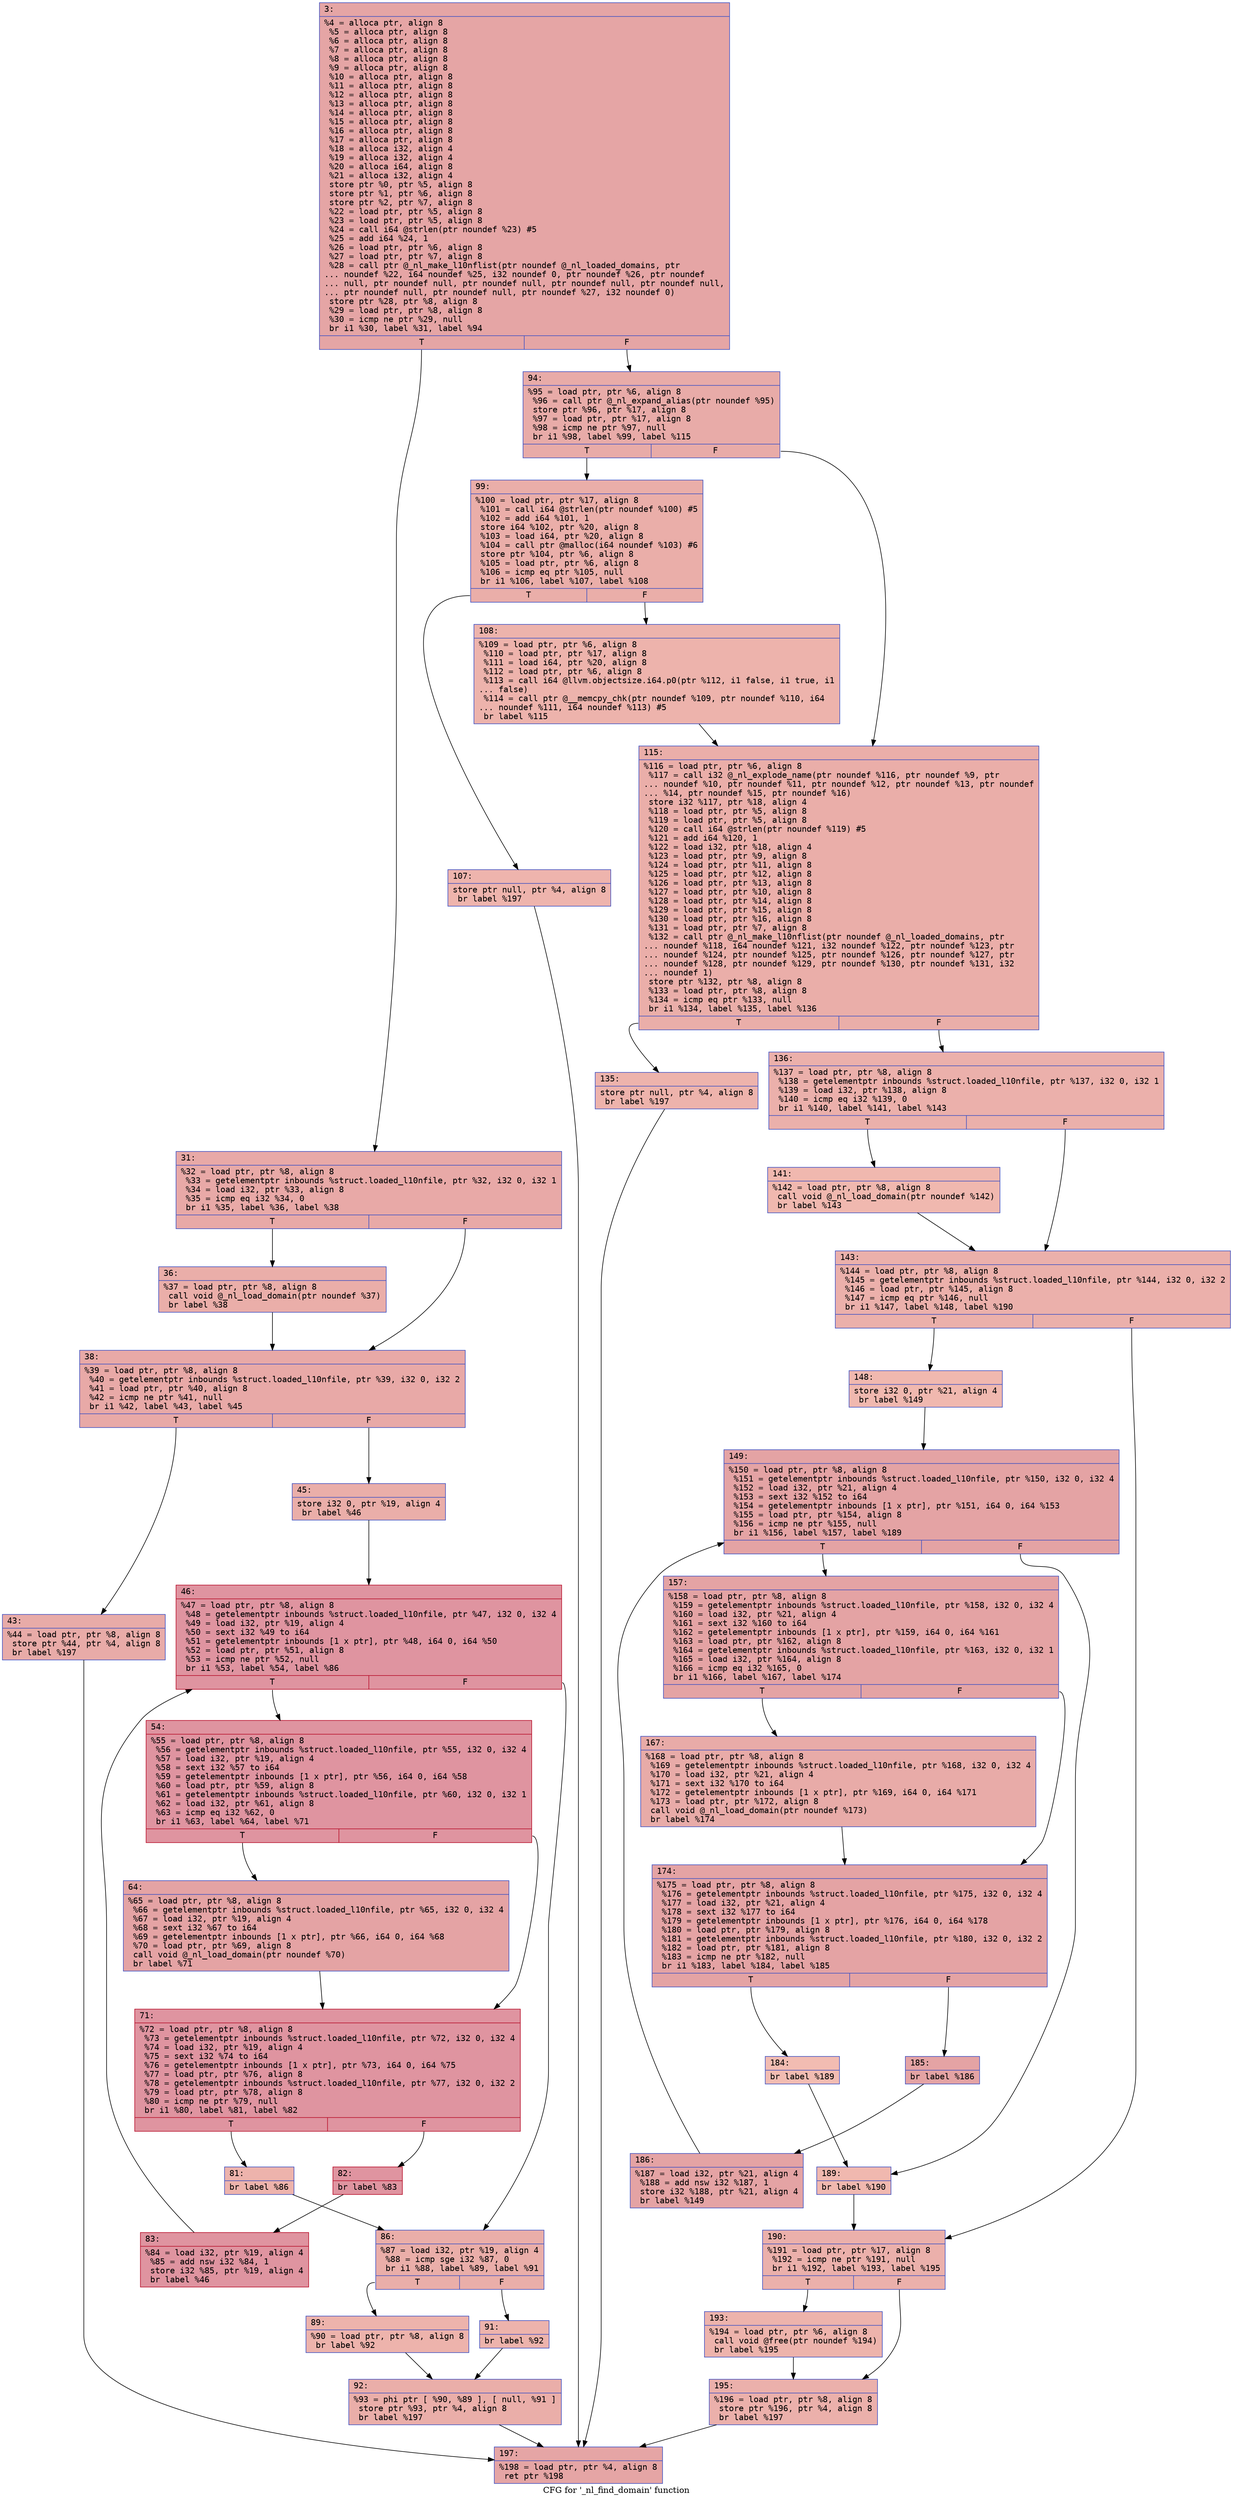 digraph "CFG for '_nl_find_domain' function" {
	label="CFG for '_nl_find_domain' function";

	Node0x600003049e50 [shape=record,color="#3d50c3ff", style=filled, fillcolor="#c5333470" fontname="Courier",label="{3:\l|  %4 = alloca ptr, align 8\l  %5 = alloca ptr, align 8\l  %6 = alloca ptr, align 8\l  %7 = alloca ptr, align 8\l  %8 = alloca ptr, align 8\l  %9 = alloca ptr, align 8\l  %10 = alloca ptr, align 8\l  %11 = alloca ptr, align 8\l  %12 = alloca ptr, align 8\l  %13 = alloca ptr, align 8\l  %14 = alloca ptr, align 8\l  %15 = alloca ptr, align 8\l  %16 = alloca ptr, align 8\l  %17 = alloca ptr, align 8\l  %18 = alloca i32, align 4\l  %19 = alloca i32, align 4\l  %20 = alloca i64, align 8\l  %21 = alloca i32, align 4\l  store ptr %0, ptr %5, align 8\l  store ptr %1, ptr %6, align 8\l  store ptr %2, ptr %7, align 8\l  %22 = load ptr, ptr %5, align 8\l  %23 = load ptr, ptr %5, align 8\l  %24 = call i64 @strlen(ptr noundef %23) #5\l  %25 = add i64 %24, 1\l  %26 = load ptr, ptr %6, align 8\l  %27 = load ptr, ptr %7, align 8\l  %28 = call ptr @_nl_make_l10nflist(ptr noundef @_nl_loaded_domains, ptr\l... noundef %22, i64 noundef %25, i32 noundef 0, ptr noundef %26, ptr noundef\l... null, ptr noundef null, ptr noundef null, ptr noundef null, ptr noundef null,\l... ptr noundef null, ptr noundef null, ptr noundef %27, i32 noundef 0)\l  store ptr %28, ptr %8, align 8\l  %29 = load ptr, ptr %8, align 8\l  %30 = icmp ne ptr %29, null\l  br i1 %30, label %31, label %94\l|{<s0>T|<s1>F}}"];
	Node0x600003049e50:s0 -> Node0x600003049ef0[tooltip="3 -> 31\nProbability 62.50%" ];
	Node0x600003049e50:s1 -> Node0x60000304a3f0[tooltip="3 -> 94\nProbability 37.50%" ];
	Node0x600003049ef0 [shape=record,color="#3d50c3ff", style=filled, fillcolor="#ca3b3770" fontname="Courier",label="{31:\l|  %32 = load ptr, ptr %8, align 8\l  %33 = getelementptr inbounds %struct.loaded_l10nfile, ptr %32, i32 0, i32 1\l  %34 = load i32, ptr %33, align 8\l  %35 = icmp eq i32 %34, 0\l  br i1 %35, label %36, label %38\l|{<s0>T|<s1>F}}"];
	Node0x600003049ef0:s0 -> Node0x600003049f40[tooltip="31 -> 36\nProbability 37.50%" ];
	Node0x600003049ef0:s1 -> Node0x600003049f90[tooltip="31 -> 38\nProbability 62.50%" ];
	Node0x600003049f40 [shape=record,color="#3d50c3ff", style=filled, fillcolor="#d0473d70" fontname="Courier",label="{36:\l|  %37 = load ptr, ptr %8, align 8\l  call void @_nl_load_domain(ptr noundef %37)\l  br label %38\l}"];
	Node0x600003049f40 -> Node0x600003049f90[tooltip="36 -> 38\nProbability 100.00%" ];
	Node0x600003049f90 [shape=record,color="#3d50c3ff", style=filled, fillcolor="#ca3b3770" fontname="Courier",label="{38:\l|  %39 = load ptr, ptr %8, align 8\l  %40 = getelementptr inbounds %struct.loaded_l10nfile, ptr %39, i32 0, i32 2\l  %41 = load ptr, ptr %40, align 8\l  %42 = icmp ne ptr %41, null\l  br i1 %42, label %43, label %45\l|{<s0>T|<s1>F}}"];
	Node0x600003049f90:s0 -> Node0x600003049fe0[tooltip="38 -> 43\nProbability 62.50%" ];
	Node0x600003049f90:s1 -> Node0x60000304a030[tooltip="38 -> 45\nProbability 37.50%" ];
	Node0x600003049fe0 [shape=record,color="#3d50c3ff", style=filled, fillcolor="#cc403a70" fontname="Courier",label="{43:\l|  %44 = load ptr, ptr %8, align 8\l  store ptr %44, ptr %4, align 8\l  br label %197\l}"];
	Node0x600003049fe0 -> Node0x60000304aa80[tooltip="43 -> 197\nProbability 100.00%" ];
	Node0x60000304a030 [shape=record,color="#3d50c3ff", style=filled, fillcolor="#d0473d70" fontname="Courier",label="{45:\l|  store i32 0, ptr %19, align 4\l  br label %46\l}"];
	Node0x60000304a030 -> Node0x60000304a080[tooltip="45 -> 46\nProbability 100.00%" ];
	Node0x60000304a080 [shape=record,color="#b70d28ff", style=filled, fillcolor="#b70d2870" fontname="Courier",label="{46:\l|  %47 = load ptr, ptr %8, align 8\l  %48 = getelementptr inbounds %struct.loaded_l10nfile, ptr %47, i32 0, i32 4\l  %49 = load i32, ptr %19, align 4\l  %50 = sext i32 %49 to i64\l  %51 = getelementptr inbounds [1 x ptr], ptr %48, i64 0, i64 %50\l  %52 = load ptr, ptr %51, align 8\l  %53 = icmp ne ptr %52, null\l  br i1 %53, label %54, label %86\l|{<s0>T|<s1>F}}"];
	Node0x60000304a080:s0 -> Node0x60000304a0d0[tooltip="46 -> 54\nProbability 96.88%" ];
	Node0x60000304a080:s1 -> Node0x60000304a2b0[tooltip="46 -> 86\nProbability 3.12%" ];
	Node0x60000304a0d0 [shape=record,color="#b70d28ff", style=filled, fillcolor="#b70d2870" fontname="Courier",label="{54:\l|  %55 = load ptr, ptr %8, align 8\l  %56 = getelementptr inbounds %struct.loaded_l10nfile, ptr %55, i32 0, i32 4\l  %57 = load i32, ptr %19, align 4\l  %58 = sext i32 %57 to i64\l  %59 = getelementptr inbounds [1 x ptr], ptr %56, i64 0, i64 %58\l  %60 = load ptr, ptr %59, align 8\l  %61 = getelementptr inbounds %struct.loaded_l10nfile, ptr %60, i32 0, i32 1\l  %62 = load i32, ptr %61, align 8\l  %63 = icmp eq i32 %62, 0\l  br i1 %63, label %64, label %71\l|{<s0>T|<s1>F}}"];
	Node0x60000304a0d0:s0 -> Node0x60000304a120[tooltip="54 -> 64\nProbability 37.50%" ];
	Node0x60000304a0d0:s1 -> Node0x60000304a170[tooltip="54 -> 71\nProbability 62.50%" ];
	Node0x60000304a120 [shape=record,color="#3d50c3ff", style=filled, fillcolor="#c32e3170" fontname="Courier",label="{64:\l|  %65 = load ptr, ptr %8, align 8\l  %66 = getelementptr inbounds %struct.loaded_l10nfile, ptr %65, i32 0, i32 4\l  %67 = load i32, ptr %19, align 4\l  %68 = sext i32 %67 to i64\l  %69 = getelementptr inbounds [1 x ptr], ptr %66, i64 0, i64 %68\l  %70 = load ptr, ptr %69, align 8\l  call void @_nl_load_domain(ptr noundef %70)\l  br label %71\l}"];
	Node0x60000304a120 -> Node0x60000304a170[tooltip="64 -> 71\nProbability 100.00%" ];
	Node0x60000304a170 [shape=record,color="#b70d28ff", style=filled, fillcolor="#b70d2870" fontname="Courier",label="{71:\l|  %72 = load ptr, ptr %8, align 8\l  %73 = getelementptr inbounds %struct.loaded_l10nfile, ptr %72, i32 0, i32 4\l  %74 = load i32, ptr %19, align 4\l  %75 = sext i32 %74 to i64\l  %76 = getelementptr inbounds [1 x ptr], ptr %73, i64 0, i64 %75\l  %77 = load ptr, ptr %76, align 8\l  %78 = getelementptr inbounds %struct.loaded_l10nfile, ptr %77, i32 0, i32 2\l  %79 = load ptr, ptr %78, align 8\l  %80 = icmp ne ptr %79, null\l  br i1 %80, label %81, label %82\l|{<s0>T|<s1>F}}"];
	Node0x60000304a170:s0 -> Node0x60000304a1c0[tooltip="71 -> 81\nProbability 3.12%" ];
	Node0x60000304a170:s1 -> Node0x60000304a210[tooltip="71 -> 82\nProbability 96.88%" ];
	Node0x60000304a1c0 [shape=record,color="#3d50c3ff", style=filled, fillcolor="#d6524470" fontname="Courier",label="{81:\l|  br label %86\l}"];
	Node0x60000304a1c0 -> Node0x60000304a2b0[tooltip="81 -> 86\nProbability 100.00%" ];
	Node0x60000304a210 [shape=record,color="#b70d28ff", style=filled, fillcolor="#b70d2870" fontname="Courier",label="{82:\l|  br label %83\l}"];
	Node0x60000304a210 -> Node0x60000304a260[tooltip="82 -> 83\nProbability 100.00%" ];
	Node0x60000304a260 [shape=record,color="#b70d28ff", style=filled, fillcolor="#b70d2870" fontname="Courier",label="{83:\l|  %84 = load i32, ptr %19, align 4\l  %85 = add nsw i32 %84, 1\l  store i32 %85, ptr %19, align 4\l  br label %46\l}"];
	Node0x60000304a260 -> Node0x60000304a080[tooltip="83 -> 46\nProbability 100.00%" ];
	Node0x60000304a2b0 [shape=record,color="#3d50c3ff", style=filled, fillcolor="#d0473d70" fontname="Courier",label="{86:\l|  %87 = load i32, ptr %19, align 4\l  %88 = icmp sge i32 %87, 0\l  br i1 %88, label %89, label %91\l|{<s0>T|<s1>F}}"];
	Node0x60000304a2b0:s0 -> Node0x60000304a300[tooltip="86 -> 89\nProbability 50.00%" ];
	Node0x60000304a2b0:s1 -> Node0x60000304a350[tooltip="86 -> 91\nProbability 50.00%" ];
	Node0x60000304a300 [shape=record,color="#3d50c3ff", style=filled, fillcolor="#d6524470" fontname="Courier",label="{89:\l|  %90 = load ptr, ptr %8, align 8\l  br label %92\l}"];
	Node0x60000304a300 -> Node0x60000304a3a0[tooltip="89 -> 92\nProbability 100.00%" ];
	Node0x60000304a350 [shape=record,color="#3d50c3ff", style=filled, fillcolor="#d6524470" fontname="Courier",label="{91:\l|  br label %92\l}"];
	Node0x60000304a350 -> Node0x60000304a3a0[tooltip="91 -> 92\nProbability 100.00%" ];
	Node0x60000304a3a0 [shape=record,color="#3d50c3ff", style=filled, fillcolor="#d0473d70" fontname="Courier",label="{92:\l|  %93 = phi ptr [ %90, %89 ], [ null, %91 ]\l  store ptr %93, ptr %4, align 8\l  br label %197\l}"];
	Node0x60000304a3a0 -> Node0x60000304aa80[tooltip="92 -> 197\nProbability 100.00%" ];
	Node0x60000304a3f0 [shape=record,color="#3d50c3ff", style=filled, fillcolor="#cc403a70" fontname="Courier",label="{94:\l|  %95 = load ptr, ptr %6, align 8\l  %96 = call ptr @_nl_expand_alias(ptr noundef %95)\l  store ptr %96, ptr %17, align 8\l  %97 = load ptr, ptr %17, align 8\l  %98 = icmp ne ptr %97, null\l  br i1 %98, label %99, label %115\l|{<s0>T|<s1>F}}"];
	Node0x60000304a3f0:s0 -> Node0x60000304a440[tooltip="94 -> 99\nProbability 62.50%" ];
	Node0x60000304a3f0:s1 -> Node0x60000304a530[tooltip="94 -> 115\nProbability 37.50%" ];
	Node0x60000304a440 [shape=record,color="#3d50c3ff", style=filled, fillcolor="#d0473d70" fontname="Courier",label="{99:\l|  %100 = load ptr, ptr %17, align 8\l  %101 = call i64 @strlen(ptr noundef %100) #5\l  %102 = add i64 %101, 1\l  store i64 %102, ptr %20, align 8\l  %103 = load i64, ptr %20, align 8\l  %104 = call ptr @malloc(i64 noundef %103) #6\l  store ptr %104, ptr %6, align 8\l  %105 = load ptr, ptr %6, align 8\l  %106 = icmp eq ptr %105, null\l  br i1 %106, label %107, label %108\l|{<s0>T|<s1>F}}"];
	Node0x60000304a440:s0 -> Node0x60000304a490[tooltip="99 -> 107\nProbability 37.50%" ];
	Node0x60000304a440:s1 -> Node0x60000304a4e0[tooltip="99 -> 108\nProbability 62.50%" ];
	Node0x60000304a490 [shape=record,color="#3d50c3ff", style=filled, fillcolor="#d8564670" fontname="Courier",label="{107:\l|  store ptr null, ptr %4, align 8\l  br label %197\l}"];
	Node0x60000304a490 -> Node0x60000304aa80[tooltip="107 -> 197\nProbability 100.00%" ];
	Node0x60000304a4e0 [shape=record,color="#3d50c3ff", style=filled, fillcolor="#d6524470" fontname="Courier",label="{108:\l|  %109 = load ptr, ptr %6, align 8\l  %110 = load ptr, ptr %17, align 8\l  %111 = load i64, ptr %20, align 8\l  %112 = load ptr, ptr %6, align 8\l  %113 = call i64 @llvm.objectsize.i64.p0(ptr %112, i1 false, i1 true, i1\l... false)\l  %114 = call ptr @__memcpy_chk(ptr noundef %109, ptr noundef %110, i64\l... noundef %111, i64 noundef %113) #5\l  br label %115\l}"];
	Node0x60000304a4e0 -> Node0x60000304a530[tooltip="108 -> 115\nProbability 100.00%" ];
	Node0x60000304a530 [shape=record,color="#3d50c3ff", style=filled, fillcolor="#d0473d70" fontname="Courier",label="{115:\l|  %116 = load ptr, ptr %6, align 8\l  %117 = call i32 @_nl_explode_name(ptr noundef %116, ptr noundef %9, ptr\l... noundef %10, ptr noundef %11, ptr noundef %12, ptr noundef %13, ptr noundef\l... %14, ptr noundef %15, ptr noundef %16)\l  store i32 %117, ptr %18, align 4\l  %118 = load ptr, ptr %5, align 8\l  %119 = load ptr, ptr %5, align 8\l  %120 = call i64 @strlen(ptr noundef %119) #5\l  %121 = add i64 %120, 1\l  %122 = load i32, ptr %18, align 4\l  %123 = load ptr, ptr %9, align 8\l  %124 = load ptr, ptr %11, align 8\l  %125 = load ptr, ptr %12, align 8\l  %126 = load ptr, ptr %13, align 8\l  %127 = load ptr, ptr %10, align 8\l  %128 = load ptr, ptr %14, align 8\l  %129 = load ptr, ptr %15, align 8\l  %130 = load ptr, ptr %16, align 8\l  %131 = load ptr, ptr %7, align 8\l  %132 = call ptr @_nl_make_l10nflist(ptr noundef @_nl_loaded_domains, ptr\l... noundef %118, i64 noundef %121, i32 noundef %122, ptr noundef %123, ptr\l... noundef %124, ptr noundef %125, ptr noundef %126, ptr noundef %127, ptr\l... noundef %128, ptr noundef %129, ptr noundef %130, ptr noundef %131, i32\l... noundef 1)\l  store ptr %132, ptr %8, align 8\l  %133 = load ptr, ptr %8, align 8\l  %134 = icmp eq ptr %133, null\l  br i1 %134, label %135, label %136\l|{<s0>T|<s1>F}}"];
	Node0x60000304a530:s0 -> Node0x60000304a580[tooltip="115 -> 135\nProbability 37.50%" ];
	Node0x60000304a530:s1 -> Node0x60000304a5d0[tooltip="115 -> 136\nProbability 62.50%" ];
	Node0x60000304a580 [shape=record,color="#3d50c3ff", style=filled, fillcolor="#d6524470" fontname="Courier",label="{135:\l|  store ptr null, ptr %4, align 8\l  br label %197\l}"];
	Node0x60000304a580 -> Node0x60000304aa80[tooltip="135 -> 197\nProbability 100.00%" ];
	Node0x60000304a5d0 [shape=record,color="#3d50c3ff", style=filled, fillcolor="#d24b4070" fontname="Courier",label="{136:\l|  %137 = load ptr, ptr %8, align 8\l  %138 = getelementptr inbounds %struct.loaded_l10nfile, ptr %137, i32 0, i32 1\l  %139 = load i32, ptr %138, align 8\l  %140 = icmp eq i32 %139, 0\l  br i1 %140, label %141, label %143\l|{<s0>T|<s1>F}}"];
	Node0x60000304a5d0:s0 -> Node0x60000304a620[tooltip="136 -> 141\nProbability 37.50%" ];
	Node0x60000304a5d0:s1 -> Node0x60000304a670[tooltip="136 -> 143\nProbability 62.50%" ];
	Node0x60000304a620 [shape=record,color="#3d50c3ff", style=filled, fillcolor="#dc5d4a70" fontname="Courier",label="{141:\l|  %142 = load ptr, ptr %8, align 8\l  call void @_nl_load_domain(ptr noundef %142)\l  br label %143\l}"];
	Node0x60000304a620 -> Node0x60000304a670[tooltip="141 -> 143\nProbability 100.00%" ];
	Node0x60000304a670 [shape=record,color="#3d50c3ff", style=filled, fillcolor="#d24b4070" fontname="Courier",label="{143:\l|  %144 = load ptr, ptr %8, align 8\l  %145 = getelementptr inbounds %struct.loaded_l10nfile, ptr %144, i32 0, i32 2\l  %146 = load ptr, ptr %145, align 8\l  %147 = icmp eq ptr %146, null\l  br i1 %147, label %148, label %190\l|{<s0>T|<s1>F}}"];
	Node0x60000304a670:s0 -> Node0x60000304a6c0[tooltip="143 -> 148\nProbability 37.50%" ];
	Node0x60000304a670:s1 -> Node0x60000304a990[tooltip="143 -> 190\nProbability 62.50%" ];
	Node0x60000304a6c0 [shape=record,color="#3d50c3ff", style=filled, fillcolor="#dc5d4a70" fontname="Courier",label="{148:\l|  store i32 0, ptr %21, align 4\l  br label %149\l}"];
	Node0x60000304a6c0 -> Node0x60000304a710[tooltip="148 -> 149\nProbability 100.00%" ];
	Node0x60000304a710 [shape=record,color="#3d50c3ff", style=filled, fillcolor="#c32e3170" fontname="Courier",label="{149:\l|  %150 = load ptr, ptr %8, align 8\l  %151 = getelementptr inbounds %struct.loaded_l10nfile, ptr %150, i32 0, i32 4\l  %152 = load i32, ptr %21, align 4\l  %153 = sext i32 %152 to i64\l  %154 = getelementptr inbounds [1 x ptr], ptr %151, i64 0, i64 %153\l  %155 = load ptr, ptr %154, align 8\l  %156 = icmp ne ptr %155, null\l  br i1 %156, label %157, label %189\l|{<s0>T|<s1>F}}"];
	Node0x60000304a710:s0 -> Node0x60000304a760[tooltip="149 -> 157\nProbability 96.88%" ];
	Node0x60000304a710:s1 -> Node0x60000304a940[tooltip="149 -> 189\nProbability 3.12%" ];
	Node0x60000304a760 [shape=record,color="#3d50c3ff", style=filled, fillcolor="#c32e3170" fontname="Courier",label="{157:\l|  %158 = load ptr, ptr %8, align 8\l  %159 = getelementptr inbounds %struct.loaded_l10nfile, ptr %158, i32 0, i32 4\l  %160 = load i32, ptr %21, align 4\l  %161 = sext i32 %160 to i64\l  %162 = getelementptr inbounds [1 x ptr], ptr %159, i64 0, i64 %161\l  %163 = load ptr, ptr %162, align 8\l  %164 = getelementptr inbounds %struct.loaded_l10nfile, ptr %163, i32 0, i32 1\l  %165 = load i32, ptr %164, align 8\l  %166 = icmp eq i32 %165, 0\l  br i1 %166, label %167, label %174\l|{<s0>T|<s1>F}}"];
	Node0x60000304a760:s0 -> Node0x60000304a7b0[tooltip="157 -> 167\nProbability 37.50%" ];
	Node0x60000304a760:s1 -> Node0x60000304a800[tooltip="157 -> 174\nProbability 62.50%" ];
	Node0x60000304a7b0 [shape=record,color="#3d50c3ff", style=filled, fillcolor="#cc403a70" fontname="Courier",label="{167:\l|  %168 = load ptr, ptr %8, align 8\l  %169 = getelementptr inbounds %struct.loaded_l10nfile, ptr %168, i32 0, i32 4\l  %170 = load i32, ptr %21, align 4\l  %171 = sext i32 %170 to i64\l  %172 = getelementptr inbounds [1 x ptr], ptr %169, i64 0, i64 %171\l  %173 = load ptr, ptr %172, align 8\l  call void @_nl_load_domain(ptr noundef %173)\l  br label %174\l}"];
	Node0x60000304a7b0 -> Node0x60000304a800[tooltip="167 -> 174\nProbability 100.00%" ];
	Node0x60000304a800 [shape=record,color="#3d50c3ff", style=filled, fillcolor="#c32e3170" fontname="Courier",label="{174:\l|  %175 = load ptr, ptr %8, align 8\l  %176 = getelementptr inbounds %struct.loaded_l10nfile, ptr %175, i32 0, i32 4\l  %177 = load i32, ptr %21, align 4\l  %178 = sext i32 %177 to i64\l  %179 = getelementptr inbounds [1 x ptr], ptr %176, i64 0, i64 %178\l  %180 = load ptr, ptr %179, align 8\l  %181 = getelementptr inbounds %struct.loaded_l10nfile, ptr %180, i32 0, i32 2\l  %182 = load ptr, ptr %181, align 8\l  %183 = icmp ne ptr %182, null\l  br i1 %183, label %184, label %185\l|{<s0>T|<s1>F}}"];
	Node0x60000304a800:s0 -> Node0x60000304a850[tooltip="174 -> 184\nProbability 3.12%" ];
	Node0x60000304a800:s1 -> Node0x60000304a8a0[tooltip="174 -> 185\nProbability 96.88%" ];
	Node0x60000304a850 [shape=record,color="#3d50c3ff", style=filled, fillcolor="#e1675170" fontname="Courier",label="{184:\l|  br label %189\l}"];
	Node0x60000304a850 -> Node0x60000304a940[tooltip="184 -> 189\nProbability 100.00%" ];
	Node0x60000304a8a0 [shape=record,color="#3d50c3ff", style=filled, fillcolor="#c32e3170" fontname="Courier",label="{185:\l|  br label %186\l}"];
	Node0x60000304a8a0 -> Node0x60000304a8f0[tooltip="185 -> 186\nProbability 100.00%" ];
	Node0x60000304a8f0 [shape=record,color="#3d50c3ff", style=filled, fillcolor="#c32e3170" fontname="Courier",label="{186:\l|  %187 = load i32, ptr %21, align 4\l  %188 = add nsw i32 %187, 1\l  store i32 %188, ptr %21, align 4\l  br label %149\l}"];
	Node0x60000304a8f0 -> Node0x60000304a710[tooltip="186 -> 149\nProbability 100.00%" ];
	Node0x60000304a940 [shape=record,color="#3d50c3ff", style=filled, fillcolor="#dc5d4a70" fontname="Courier",label="{189:\l|  br label %190\l}"];
	Node0x60000304a940 -> Node0x60000304a990[tooltip="189 -> 190\nProbability 100.00%" ];
	Node0x60000304a990 [shape=record,color="#3d50c3ff", style=filled, fillcolor="#d24b4070" fontname="Courier",label="{190:\l|  %191 = load ptr, ptr %17, align 8\l  %192 = icmp ne ptr %191, null\l  br i1 %192, label %193, label %195\l|{<s0>T|<s1>F}}"];
	Node0x60000304a990:s0 -> Node0x60000304a9e0[tooltip="190 -> 193\nProbability 62.50%" ];
	Node0x60000304a990:s1 -> Node0x60000304aa30[tooltip="190 -> 195\nProbability 37.50%" ];
	Node0x60000304a9e0 [shape=record,color="#3d50c3ff", style=filled, fillcolor="#d6524470" fontname="Courier",label="{193:\l|  %194 = load ptr, ptr %6, align 8\l  call void @free(ptr noundef %194)\l  br label %195\l}"];
	Node0x60000304a9e0 -> Node0x60000304aa30[tooltip="193 -> 195\nProbability 100.00%" ];
	Node0x60000304aa30 [shape=record,color="#3d50c3ff", style=filled, fillcolor="#d24b4070" fontname="Courier",label="{195:\l|  %196 = load ptr, ptr %8, align 8\l  store ptr %196, ptr %4, align 8\l  br label %197\l}"];
	Node0x60000304aa30 -> Node0x60000304aa80[tooltip="195 -> 197\nProbability 100.00%" ];
	Node0x60000304aa80 [shape=record,color="#3d50c3ff", style=filled, fillcolor="#c5333470" fontname="Courier",label="{197:\l|  %198 = load ptr, ptr %4, align 8\l  ret ptr %198\l}"];
}
